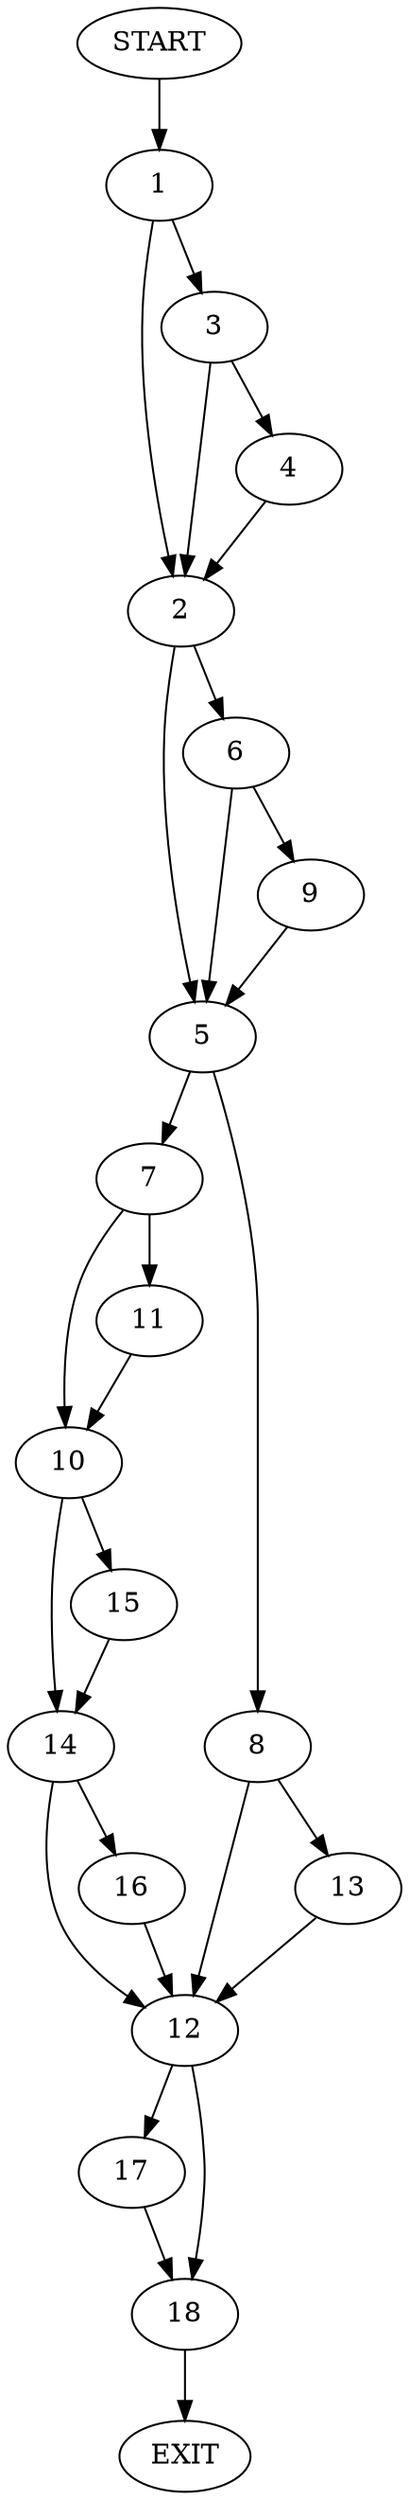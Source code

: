 digraph {
0 [label="START"]
19 [label="EXIT"]
0 -> 1
1 -> 2
1 -> 3
3 -> 2
3 -> 4
2 -> 5
2 -> 6
4 -> 2
5 -> 7
5 -> 8
6 -> 5
6 -> 9
9 -> 5
7 -> 10
7 -> 11
8 -> 12
8 -> 13
11 -> 10
10 -> 14
10 -> 15
14 -> 16
14 -> 12
15 -> 14
16 -> 12
12 -> 17
12 -> 18
13 -> 12
17 -> 18
18 -> 19
}

